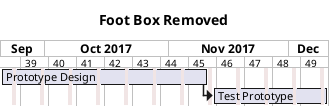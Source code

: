 @startgantt

hide footbox

title Foot Box Removed

Project starts at 2017-09-20

printscale weekly
saturday are closed

[Prototype Design] lasts 45 days
then [Test Prototype] lasts 25 days
@endgantt